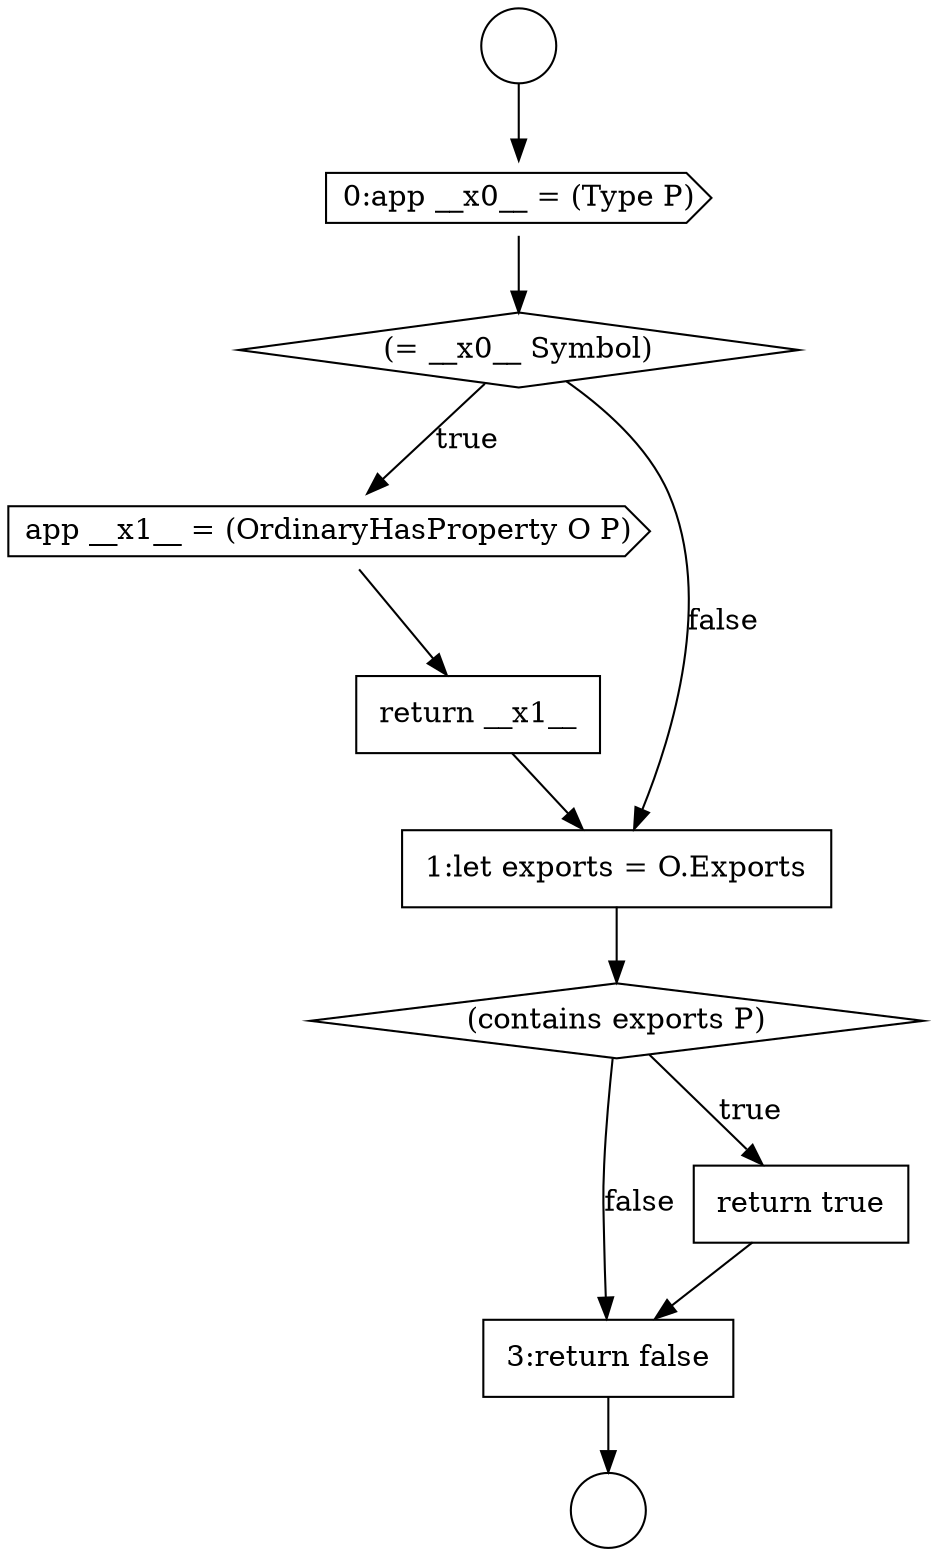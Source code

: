 digraph {
  node2808 [shape=none, margin=0, label=<<font color="black">
    <table border="0" cellborder="1" cellspacing="0" cellpadding="10">
      <tr><td align="left">return __x1__</td></tr>
    </table>
  </font>> color="black" fillcolor="white" style=filled]
  node2805 [shape=cds, label=<<font color="black">0:app __x0__ = (Type P)</font>> color="black" fillcolor="white" style=filled]
  node2806 [shape=diamond, label=<<font color="black">(= __x0__ Symbol)</font>> color="black" fillcolor="white" style=filled]
  node2812 [shape=none, margin=0, label=<<font color="black">
    <table border="0" cellborder="1" cellspacing="0" cellpadding="10">
      <tr><td align="left">3:return false</td></tr>
    </table>
  </font>> color="black" fillcolor="white" style=filled]
  node2807 [shape=cds, label=<<font color="black">app __x1__ = (OrdinaryHasProperty O P)</font>> color="black" fillcolor="white" style=filled]
  node2811 [shape=none, margin=0, label=<<font color="black">
    <table border="0" cellborder="1" cellspacing="0" cellpadding="10">
      <tr><td align="left">return true</td></tr>
    </table>
  </font>> color="black" fillcolor="white" style=filled]
  node2809 [shape=none, margin=0, label=<<font color="black">
    <table border="0" cellborder="1" cellspacing="0" cellpadding="10">
      <tr><td align="left">1:let exports = O.Exports</td></tr>
    </table>
  </font>> color="black" fillcolor="white" style=filled]
  node2804 [shape=circle label=" " color="black" fillcolor="white" style=filled]
  node2810 [shape=diamond, label=<<font color="black">(contains exports P)</font>> color="black" fillcolor="white" style=filled]
  node2803 [shape=circle label=" " color="black" fillcolor="white" style=filled]
  node2810 -> node2811 [label=<<font color="black">true</font>> color="black"]
  node2810 -> node2812 [label=<<font color="black">false</font>> color="black"]
  node2811 -> node2812 [ color="black"]
  node2808 -> node2809 [ color="black"]
  node2803 -> node2805 [ color="black"]
  node2806 -> node2807 [label=<<font color="black">true</font>> color="black"]
  node2806 -> node2809 [label=<<font color="black">false</font>> color="black"]
  node2809 -> node2810 [ color="black"]
  node2812 -> node2804 [ color="black"]
  node2807 -> node2808 [ color="black"]
  node2805 -> node2806 [ color="black"]
}
